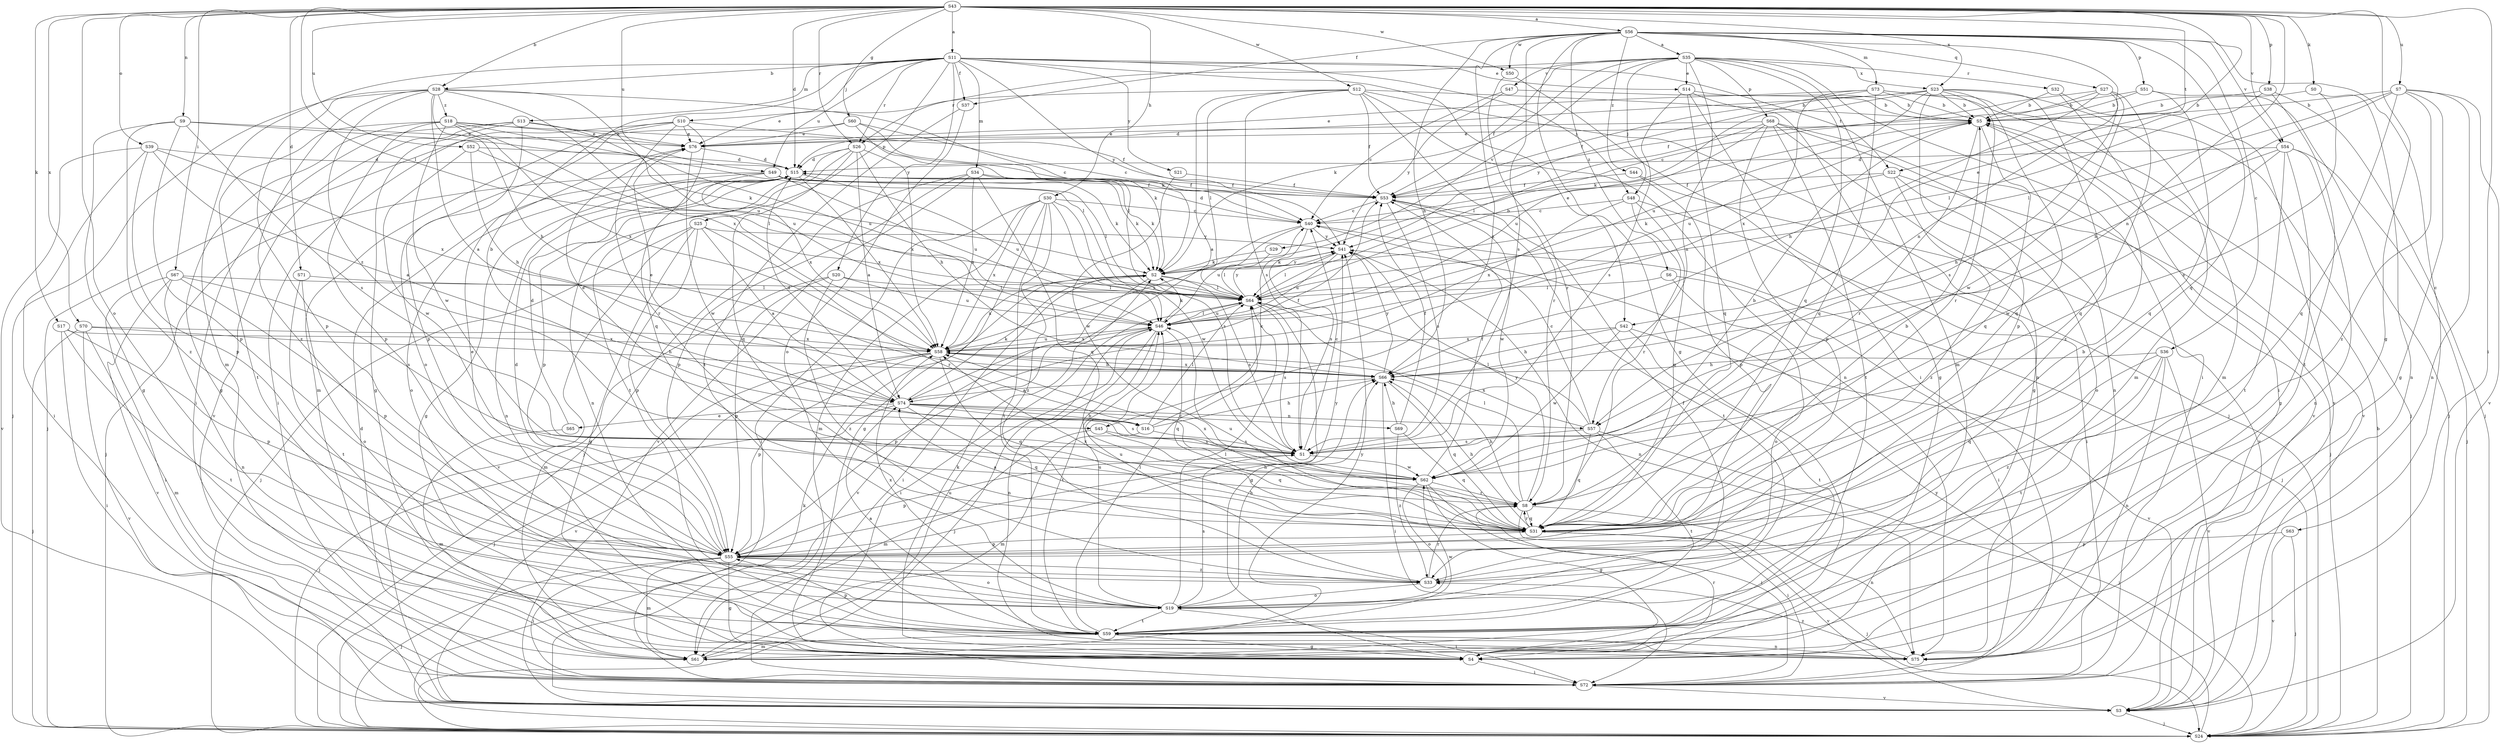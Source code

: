 strict digraph  {
S43;
S56;
S11;
S35;
S74;
S28;
S16;
S5;
S63;
S36;
S69;
S40;
S71;
S15;
S42;
S14;
S65;
S76;
S37;
S53;
S60;
S4;
S30;
S66;
S67;
S72;
S10;
S48;
S24;
S0;
S17;
S2;
S64;
S73;
S34;
S13;
S61;
S9;
S57;
S75;
S39;
S19;
S38;
S51;
S25;
S68;
S55;
S27;
S31;
S26;
S32;
S8;
S1;
S22;
S59;
S52;
S7;
S49;
S46;
S54;
S29;
S47;
S3;
S12;
S50;
S62;
S70;
S23;
S58;
S21;
S20;
S41;
S6;
S44;
S45;
S18;
S33;
S43 -> S56  [label=a];
S43 -> S11  [label=a];
S43 -> S28  [label=b];
S43 -> S71  [label=d];
S43 -> S15  [label=d];
S43 -> S42  [label=e];
S43 -> S60  [label=g];
S43 -> S4  [label=g];
S43 -> S30  [label=h];
S43 -> S67  [label=i];
S43 -> S72  [label=i];
S43 -> S0  [label=k];
S43 -> S17  [label=k];
S43 -> S64  [label=l];
S43 -> S9  [label=n];
S43 -> S57  [label=n];
S43 -> S39  [label=o];
S43 -> S19  [label=o];
S43 -> S38  [label=p];
S43 -> S26  [label=r];
S43 -> S22  [label=t];
S43 -> S52  [label=u];
S43 -> S7  [label=u];
S43 -> S49  [label=u];
S43 -> S54  [label=v];
S43 -> S12  [label=w];
S43 -> S50  [label=w];
S43 -> S70  [label=x];
S43 -> S23  [label=x];
S56 -> S35  [label=a];
S56 -> S63  [label=c];
S56 -> S36  [label=c];
S56 -> S37  [label=f];
S56 -> S4  [label=g];
S56 -> S66  [label=h];
S56 -> S73  [label=m];
S56 -> S57  [label=n];
S56 -> S51  [label=p];
S56 -> S27  [label=q];
S56 -> S31  [label=q];
S56 -> S1  [label=s];
S56 -> S54  [label=v];
S56 -> S50  [label=w];
S56 -> S6  [label=z];
S56 -> S44  [label=z];
S56 -> S45  [label=z];
S11 -> S28  [label=b];
S11 -> S16  [label=b];
S11 -> S42  [label=e];
S11 -> S14  [label=e];
S11 -> S37  [label=f];
S11 -> S10  [label=j];
S11 -> S48  [label=j];
S11 -> S34  [label=m];
S11 -> S13  [label=m];
S11 -> S61  [label=m];
S11 -> S25  [label=p];
S11 -> S26  [label=r];
S11 -> S22  [label=t];
S11 -> S49  [label=u];
S11 -> S21  [label=y];
S11 -> S20  [label=y];
S11 -> S41  [label=y];
S35 -> S14  [label=e];
S35 -> S53  [label=f];
S35 -> S72  [label=i];
S35 -> S48  [label=j];
S35 -> S2  [label=k];
S35 -> S61  [label=m];
S35 -> S57  [label=n];
S35 -> S68  [label=p];
S35 -> S31  [label=q];
S35 -> S26  [label=r];
S35 -> S32  [label=r];
S35 -> S29  [label=v];
S35 -> S47  [label=v];
S35 -> S23  [label=x];
S74 -> S16  [label=b];
S74 -> S69  [label=c];
S74 -> S15  [label=d];
S74 -> S65  [label=e];
S74 -> S76  [label=e];
S74 -> S53  [label=f];
S74 -> S24  [label=j];
S74 -> S2  [label=k];
S74 -> S57  [label=n];
S74 -> S31  [label=q];
S74 -> S1  [label=s];
S28 -> S74  [label=a];
S28 -> S66  [label=h];
S28 -> S24  [label=j];
S28 -> S2  [label=k];
S28 -> S55  [label=p];
S28 -> S46  [label=u];
S28 -> S58  [label=x];
S28 -> S45  [label=z];
S28 -> S18  [label=z];
S28 -> S33  [label=z];
S16 -> S40  [label=c];
S16 -> S76  [label=e];
S16 -> S66  [label=h];
S16 -> S64  [label=l];
S16 -> S61  [label=m];
S16 -> S1  [label=s];
S5 -> S76  [label=e];
S5 -> S31  [label=q];
S5 -> S8  [label=r];
S5 -> S46  [label=u];
S5 -> S3  [label=v];
S63 -> S24  [label=j];
S63 -> S55  [label=p];
S63 -> S3  [label=v];
S36 -> S66  [label=h];
S36 -> S75  [label=n];
S36 -> S31  [label=q];
S36 -> S59  [label=t];
S36 -> S3  [label=v];
S36 -> S33  [label=z];
S69 -> S53  [label=f];
S69 -> S66  [label=h];
S69 -> S31  [label=q];
S69 -> S33  [label=z];
S40 -> S15  [label=d];
S40 -> S24  [label=j];
S40 -> S1  [label=s];
S40 -> S46  [label=u];
S40 -> S58  [label=x];
S40 -> S41  [label=y];
S71 -> S64  [label=l];
S71 -> S19  [label=o];
S71 -> S59  [label=t];
S15 -> S53  [label=f];
S15 -> S4  [label=g];
S15 -> S2  [label=k];
S15 -> S75  [label=n];
S15 -> S55  [label=p];
S15 -> S46  [label=u];
S15 -> S58  [label=x];
S42 -> S66  [label=h];
S42 -> S59  [label=t];
S42 -> S3  [label=v];
S42 -> S62  [label=w];
S42 -> S58  [label=x];
S14 -> S5  [label=b];
S14 -> S4  [label=g];
S14 -> S75  [label=n];
S14 -> S31  [label=q];
S14 -> S1  [label=s];
S65 -> S15  [label=d];
S65 -> S61  [label=m];
S76 -> S15  [label=d];
S76 -> S62  [label=w];
S37 -> S19  [label=o];
S37 -> S59  [label=t];
S53 -> S40  [label=c];
S53 -> S1  [label=s];
S53 -> S59  [label=t];
S53 -> S62  [label=w];
S60 -> S40  [label=c];
S60 -> S76  [label=e];
S60 -> S24  [label=j];
S60 -> S2  [label=k];
S60 -> S64  [label=l];
S4 -> S72  [label=i];
S4 -> S2  [label=k];
S4 -> S8  [label=r];
S30 -> S40  [label=c];
S30 -> S4  [label=g];
S30 -> S72  [label=i];
S30 -> S61  [label=m];
S30 -> S1  [label=s];
S30 -> S59  [label=t];
S30 -> S62  [label=w];
S30 -> S58  [label=x];
S30 -> S33  [label=z];
S66 -> S74  [label=a];
S66 -> S72  [label=i];
S66 -> S31  [label=q];
S66 -> S58  [label=x];
S66 -> S41  [label=y];
S67 -> S72  [label=i];
S67 -> S64  [label=l];
S67 -> S75  [label=n];
S67 -> S55  [label=p];
S67 -> S1  [label=s];
S67 -> S3  [label=v];
S72 -> S15  [label=d];
S72 -> S3  [label=v];
S10 -> S76  [label=e];
S10 -> S53  [label=f];
S10 -> S72  [label=i];
S10 -> S61  [label=m];
S10 -> S19  [label=o];
S10 -> S31  [label=q];
S10 -> S8  [label=r];
S48 -> S40  [label=c];
S48 -> S72  [label=i];
S48 -> S31  [label=q];
S48 -> S8  [label=r];
S48 -> S58  [label=x];
S24 -> S5  [label=b];
S24 -> S2  [label=k];
S24 -> S41  [label=y];
S0 -> S5  [label=b];
S0 -> S75  [label=n];
S0 -> S1  [label=s];
S17 -> S72  [label=i];
S17 -> S55  [label=p];
S17 -> S59  [label=t];
S17 -> S58  [label=x];
S2 -> S72  [label=i];
S2 -> S64  [label=l];
S2 -> S1  [label=s];
S2 -> S3  [label=v];
S2 -> S58  [label=x];
S2 -> S41  [label=y];
S64 -> S5  [label=b];
S64 -> S4  [label=g];
S64 -> S72  [label=i];
S64 -> S1  [label=s];
S64 -> S46  [label=u];
S64 -> S41  [label=y];
S73 -> S5  [label=b];
S73 -> S76  [label=e];
S73 -> S53  [label=f];
S73 -> S24  [label=j];
S73 -> S61  [label=m];
S73 -> S31  [label=q];
S73 -> S58  [label=x];
S34 -> S53  [label=f];
S34 -> S24  [label=j];
S34 -> S2  [label=k];
S34 -> S55  [label=p];
S34 -> S31  [label=q];
S34 -> S3  [label=v];
S34 -> S58  [label=x];
S13 -> S76  [label=e];
S13 -> S4  [label=g];
S13 -> S72  [label=i];
S13 -> S55  [label=p];
S13 -> S46  [label=u];
S13 -> S3  [label=v];
S61 -> S46  [label=u];
S61 -> S41  [label=y];
S9 -> S76  [label=e];
S9 -> S4  [label=g];
S9 -> S2  [label=k];
S9 -> S55  [label=p];
S9 -> S1  [label=s];
S9 -> S33  [label=z];
S57 -> S40  [label=c];
S57 -> S24  [label=j];
S57 -> S64  [label=l];
S57 -> S31  [label=q];
S57 -> S1  [label=s];
S57 -> S59  [label=t];
S57 -> S58  [label=x];
S75 -> S33  [label=z];
S39 -> S74  [label=a];
S39 -> S15  [label=d];
S39 -> S72  [label=i];
S39 -> S55  [label=p];
S39 -> S3  [label=v];
S39 -> S58  [label=x];
S19 -> S53  [label=f];
S19 -> S66  [label=h];
S19 -> S72  [label=i];
S19 -> S64  [label=l];
S19 -> S1  [label=s];
S19 -> S59  [label=t];
S19 -> S46  [label=u];
S19 -> S58  [label=x];
S38 -> S5  [label=b];
S38 -> S24  [label=j];
S38 -> S64  [label=l];
S38 -> S59  [label=t];
S51 -> S5  [label=b];
S51 -> S53  [label=f];
S51 -> S24  [label=j];
S51 -> S31  [label=q];
S25 -> S74  [label=a];
S25 -> S4  [label=g];
S25 -> S24  [label=j];
S25 -> S55  [label=p];
S25 -> S8  [label=r];
S25 -> S3  [label=v];
S25 -> S41  [label=y];
S68 -> S76  [label=e];
S68 -> S4  [label=g];
S68 -> S64  [label=l];
S68 -> S75  [label=n];
S68 -> S55  [label=p];
S68 -> S59  [label=t];
S68 -> S46  [label=u];
S68 -> S3  [label=v];
S55 -> S15  [label=d];
S55 -> S76  [label=e];
S55 -> S4  [label=g];
S55 -> S66  [label=h];
S55 -> S72  [label=i];
S55 -> S24  [label=j];
S55 -> S61  [label=m];
S55 -> S19  [label=o];
S55 -> S41  [label=y];
S55 -> S33  [label=z];
S27 -> S5  [label=b];
S27 -> S40  [label=c];
S27 -> S66  [label=h];
S27 -> S31  [label=q];
S27 -> S1  [label=s];
S27 -> S62  [label=w];
S31 -> S74  [label=a];
S31 -> S5  [label=b];
S31 -> S66  [label=h];
S31 -> S24  [label=j];
S31 -> S55  [label=p];
S31 -> S8  [label=r];
S31 -> S46  [label=u];
S31 -> S3  [label=v];
S31 -> S58  [label=x];
S26 -> S74  [label=a];
S26 -> S15  [label=d];
S26 -> S66  [label=h];
S26 -> S75  [label=n];
S26 -> S31  [label=q];
S26 -> S59  [label=t];
S26 -> S58  [label=x];
S32 -> S5  [label=b];
S32 -> S72  [label=i];
S32 -> S3  [label=v];
S8 -> S66  [label=h];
S8 -> S72  [label=i];
S8 -> S64  [label=l];
S8 -> S75  [label=n];
S8 -> S31  [label=q];
S8 -> S58  [label=x];
S8 -> S41  [label=y];
S1 -> S40  [label=c];
S1 -> S55  [label=p];
S1 -> S62  [label=w];
S22 -> S53  [label=f];
S22 -> S24  [label=j];
S22 -> S2  [label=k];
S22 -> S19  [label=o];
S22 -> S33  [label=z];
S59 -> S74  [label=a];
S59 -> S4  [label=g];
S59 -> S64  [label=l];
S59 -> S61  [label=m];
S59 -> S75  [label=n];
S59 -> S55  [label=p];
S59 -> S62  [label=w];
S52 -> S15  [label=d];
S52 -> S66  [label=h];
S52 -> S64  [label=l];
S52 -> S62  [label=w];
S7 -> S5  [label=b];
S7 -> S4  [label=g];
S7 -> S66  [label=h];
S7 -> S64  [label=l];
S7 -> S75  [label=n];
S7 -> S31  [label=q];
S7 -> S3  [label=v];
S7 -> S33  [label=z];
S49 -> S53  [label=f];
S49 -> S24  [label=j];
S49 -> S2  [label=k];
S49 -> S64  [label=l];
S49 -> S19  [label=o];
S49 -> S46  [label=u];
S49 -> S58  [label=x];
S46 -> S24  [label=j];
S46 -> S2  [label=k];
S46 -> S64  [label=l];
S46 -> S75  [label=n];
S46 -> S55  [label=p];
S46 -> S31  [label=q];
S46 -> S59  [label=t];
S46 -> S58  [label=x];
S54 -> S15  [label=d];
S54 -> S4  [label=g];
S54 -> S66  [label=h];
S54 -> S24  [label=j];
S54 -> S75  [label=n];
S54 -> S59  [label=t];
S54 -> S62  [label=w];
S29 -> S2  [label=k];
S29 -> S64  [label=l];
S47 -> S5  [label=b];
S47 -> S40  [label=c];
S47 -> S41  [label=y];
S3 -> S24  [label=j];
S12 -> S74  [label=a];
S12 -> S5  [label=b];
S12 -> S76  [label=e];
S12 -> S53  [label=f];
S12 -> S24  [label=j];
S12 -> S64  [label=l];
S12 -> S75  [label=n];
S12 -> S8  [label=r];
S12 -> S1  [label=s];
S50 -> S72  [label=i];
S50 -> S8  [label=r];
S62 -> S5  [label=b];
S62 -> S53  [label=f];
S62 -> S4  [label=g];
S62 -> S72  [label=i];
S62 -> S19  [label=o];
S62 -> S8  [label=r];
S70 -> S66  [label=h];
S70 -> S24  [label=j];
S70 -> S61  [label=m];
S70 -> S3  [label=v];
S70 -> S58  [label=x];
S23 -> S5  [label=b];
S23 -> S15  [label=d];
S23 -> S2  [label=k];
S23 -> S61  [label=m];
S23 -> S55  [label=p];
S23 -> S31  [label=q];
S23 -> S8  [label=r];
S23 -> S46  [label=u];
S23 -> S41  [label=y];
S23 -> S33  [label=z];
S58 -> S66  [label=h];
S58 -> S24  [label=j];
S58 -> S55  [label=p];
S58 -> S31  [label=q];
S58 -> S46  [label=u];
S58 -> S3  [label=v];
S21 -> S53  [label=f];
S21 -> S62  [label=w];
S20 -> S64  [label=l];
S20 -> S61  [label=m];
S20 -> S55  [label=p];
S20 -> S46  [label=u];
S20 -> S33  [label=z];
S41 -> S2  [label=k];
S41 -> S64  [label=l];
S41 -> S75  [label=n];
S41 -> S46  [label=u];
S6 -> S72  [label=i];
S6 -> S64  [label=l];
S6 -> S19  [label=o];
S44 -> S53  [label=f];
S44 -> S55  [label=p];
S44 -> S3  [label=v];
S45 -> S61  [label=m];
S45 -> S31  [label=q];
S45 -> S1  [label=s];
S18 -> S40  [label=c];
S18 -> S76  [label=e];
S18 -> S4  [label=g];
S18 -> S64  [label=l];
S18 -> S55  [label=p];
S18 -> S59  [label=t];
S18 -> S46  [label=u];
S18 -> S62  [label=w];
S18 -> S58  [label=x];
S33 -> S5  [label=b];
S33 -> S19  [label=o];
S33 -> S8  [label=r];
S33 -> S46  [label=u];
}
